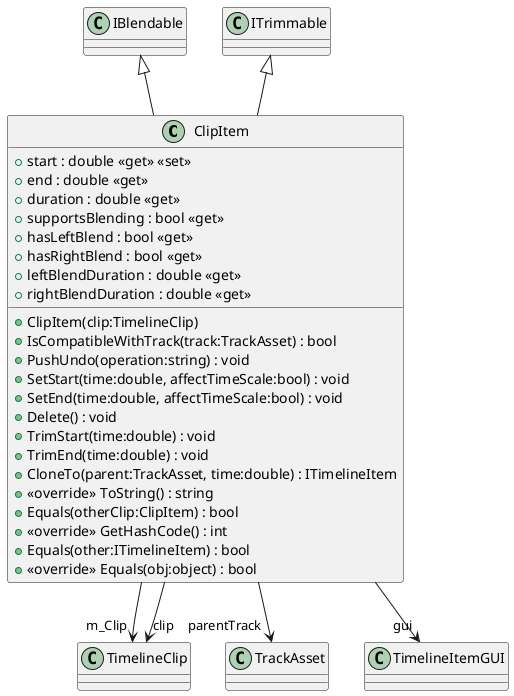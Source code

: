 @startuml
class ClipItem {
    + ClipItem(clip:TimelineClip)
    + start : double <<get>> <<set>>
    + end : double <<get>>
    + duration : double <<get>>
    + IsCompatibleWithTrack(track:TrackAsset) : bool
    + PushUndo(operation:string) : void
    + supportsBlending : bool <<get>>
    + hasLeftBlend : bool <<get>>
    + hasRightBlend : bool <<get>>
    + leftBlendDuration : double <<get>>
    + rightBlendDuration : double <<get>>
    + SetStart(time:double, affectTimeScale:bool) : void
    + SetEnd(time:double, affectTimeScale:bool) : void
    + Delete() : void
    + TrimStart(time:double) : void
    + TrimEnd(time:double) : void
    + CloneTo(parent:TrackAsset, time:double) : ITimelineItem
    + <<override>> ToString() : string
    + Equals(otherClip:ClipItem) : bool
    + <<override>> GetHashCode() : int
    + Equals(other:ITimelineItem) : bool
    + <<override>> Equals(obj:object) : bool
}
IBlendable <|-- ClipItem
ITrimmable <|-- ClipItem
ClipItem --> "m_Clip" TimelineClip
ClipItem --> "clip" TimelineClip
ClipItem --> "parentTrack" TrackAsset
ClipItem --> "gui" TimelineItemGUI
@enduml
